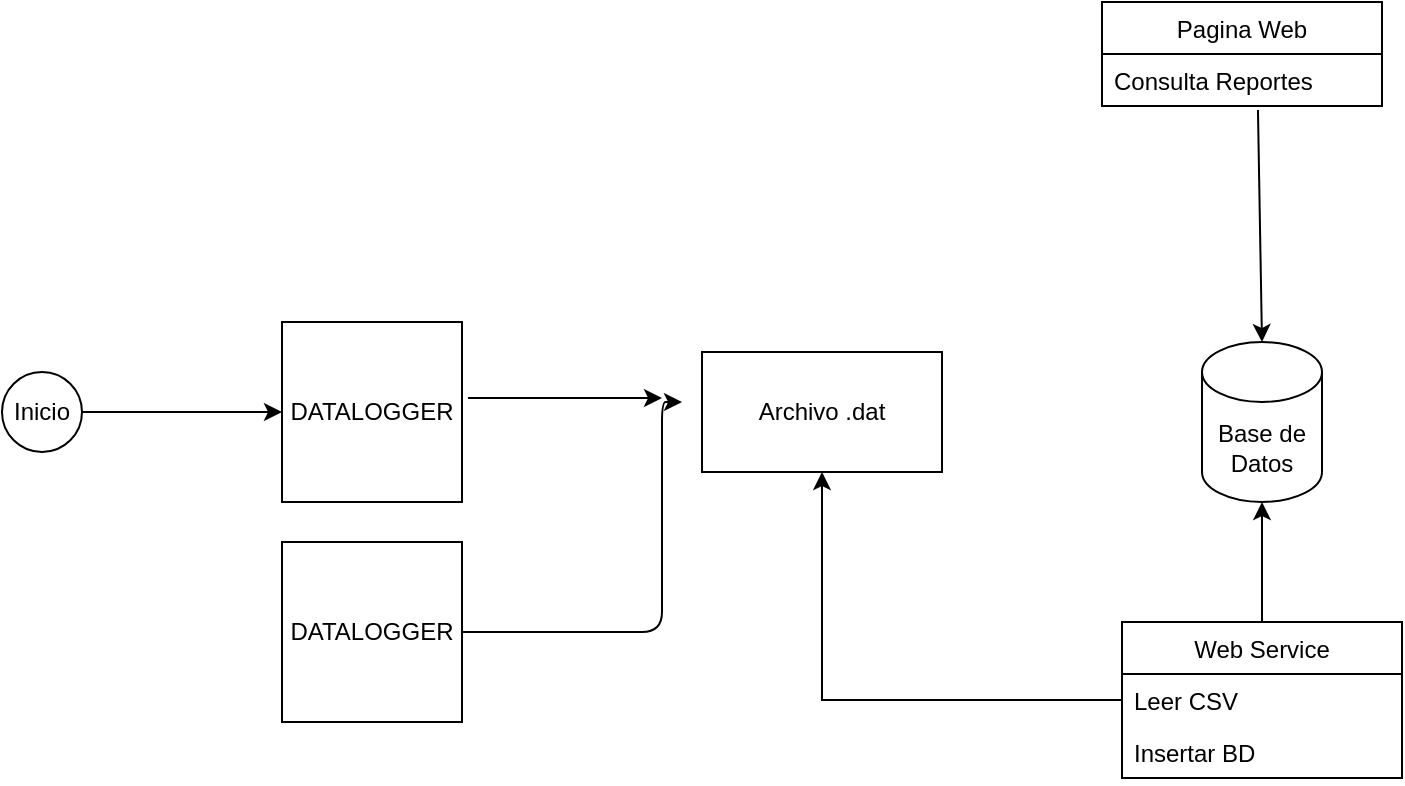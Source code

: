 <mxfile version="15.3.0" type="github">
  <diagram id="rG8GQleSzizUVMCqJZ-P" name="Page-1">
    <mxGraphModel dx="868" dy="393" grid="1" gridSize="10" guides="1" tooltips="1" connect="1" arrows="1" fold="1" page="1" pageScale="1" pageWidth="827" pageHeight="1169" math="0" shadow="0">
      <root>
        <mxCell id="0" />
        <mxCell id="1" parent="0" />
        <mxCell id="Tfle5zRUVsKQlPc0uU2D-1" value="Base de Datos" style="shape=cylinder3;whiteSpace=wrap;html=1;boundedLbl=1;backgroundOutline=1;size=15;" vertex="1" parent="1">
          <mxGeometry x="630" y="170" width="60" height="80" as="geometry" />
        </mxCell>
        <mxCell id="Tfle5zRUVsKQlPc0uU2D-2" value="Inicio" style="ellipse;whiteSpace=wrap;html=1;aspect=fixed;" vertex="1" parent="1">
          <mxGeometry x="30" y="185" width="40" height="40" as="geometry" />
        </mxCell>
        <mxCell id="Tfle5zRUVsKQlPc0uU2D-4" value="DATALOGGER" style="whiteSpace=wrap;html=1;aspect=fixed;" vertex="1" parent="1">
          <mxGeometry x="170" y="160" width="90" height="90" as="geometry" />
        </mxCell>
        <mxCell id="Tfle5zRUVsKQlPc0uU2D-5" value="Pagina Web" style="swimlane;fontStyle=0;childLayout=stackLayout;horizontal=1;startSize=26;horizontalStack=0;resizeParent=1;resizeParentMax=0;resizeLast=0;collapsible=1;marginBottom=0;" vertex="1" parent="1">
          <mxGeometry x="580" width="140" height="52" as="geometry" />
        </mxCell>
        <mxCell id="Tfle5zRUVsKQlPc0uU2D-6" value="Consulta Reportes" style="text;strokeColor=none;fillColor=none;align=left;verticalAlign=top;spacingLeft=4;spacingRight=4;overflow=hidden;rotatable=0;points=[[0,0.5],[1,0.5]];portConstraint=eastwest;" vertex="1" parent="Tfle5zRUVsKQlPc0uU2D-5">
          <mxGeometry y="26" width="140" height="26" as="geometry" />
        </mxCell>
        <mxCell id="Tfle5zRUVsKQlPc0uU2D-9" value="" style="endArrow=classic;html=1;exitX=0.557;exitY=1.077;exitDx=0;exitDy=0;exitPerimeter=0;entryX=0.5;entryY=0;entryDx=0;entryDy=0;entryPerimeter=0;" edge="1" parent="1" source="Tfle5zRUVsKQlPc0uU2D-6" target="Tfle5zRUVsKQlPc0uU2D-1">
          <mxGeometry width="50" height="50" relative="1" as="geometry">
            <mxPoint x="390" y="250" as="sourcePoint" />
            <mxPoint x="560" y="170" as="targetPoint" />
          </mxGeometry>
        </mxCell>
        <mxCell id="Tfle5zRUVsKQlPc0uU2D-10" value="" style="endArrow=classic;html=1;exitX=1.033;exitY=0.422;exitDx=0;exitDy=0;exitPerimeter=0;" edge="1" parent="1" source="Tfle5zRUVsKQlPc0uU2D-4">
          <mxGeometry width="50" height="50" relative="1" as="geometry">
            <mxPoint x="390" y="250" as="sourcePoint" />
            <mxPoint x="360" y="198" as="targetPoint" />
          </mxGeometry>
        </mxCell>
        <mxCell id="Tfle5zRUVsKQlPc0uU2D-11" value="DATALOGGER" style="whiteSpace=wrap;html=1;aspect=fixed;" vertex="1" parent="1">
          <mxGeometry x="170" y="270" width="90" height="90" as="geometry" />
        </mxCell>
        <mxCell id="Tfle5zRUVsKQlPc0uU2D-12" value="" style="endArrow=classic;html=1;exitX=1;exitY=0.5;exitDx=0;exitDy=0;" edge="1" parent="1" source="Tfle5zRUVsKQlPc0uU2D-11">
          <mxGeometry width="50" height="50" relative="1" as="geometry">
            <mxPoint x="272.97" y="207.98" as="sourcePoint" />
            <mxPoint x="370" y="200" as="targetPoint" />
            <Array as="points">
              <mxPoint x="360" y="315" />
              <mxPoint x="360" y="200" />
            </Array>
          </mxGeometry>
        </mxCell>
        <mxCell id="Tfle5zRUVsKQlPc0uU2D-14" value="" style="endArrow=classic;html=1;entryX=0;entryY=0.5;entryDx=0;entryDy=0;" edge="1" parent="1" source="Tfle5zRUVsKQlPc0uU2D-2" target="Tfle5zRUVsKQlPc0uU2D-4">
          <mxGeometry width="50" height="50" relative="1" as="geometry">
            <mxPoint x="390" y="250" as="sourcePoint" />
            <mxPoint x="440" y="200" as="targetPoint" />
          </mxGeometry>
        </mxCell>
        <mxCell id="Tfle5zRUVsKQlPc0uU2D-24" style="edgeStyle=orthogonalEdgeStyle;rounded=0;orthogonalLoop=1;jettySize=auto;html=1;entryX=0.5;entryY=1;entryDx=0;entryDy=0;" edge="1" parent="1" source="Tfle5zRUVsKQlPc0uU2D-17" target="Tfle5zRUVsKQlPc0uU2D-22">
          <mxGeometry relative="1" as="geometry" />
        </mxCell>
        <mxCell id="Tfle5zRUVsKQlPc0uU2D-17" value="Web Service" style="swimlane;fontStyle=0;childLayout=stackLayout;horizontal=1;startSize=26;horizontalStack=0;resizeParent=1;resizeParentMax=0;resizeLast=0;collapsible=1;marginBottom=0;" vertex="1" parent="1">
          <mxGeometry x="590" y="310" width="140" height="78" as="geometry" />
        </mxCell>
        <mxCell id="Tfle5zRUVsKQlPc0uU2D-18" value="Leer CSV" style="text;strokeColor=none;fillColor=none;align=left;verticalAlign=top;spacingLeft=4;spacingRight=4;overflow=hidden;rotatable=0;points=[[0,0.5],[1,0.5]];portConstraint=eastwest;" vertex="1" parent="Tfle5zRUVsKQlPc0uU2D-17">
          <mxGeometry y="26" width="140" height="26" as="geometry" />
        </mxCell>
        <mxCell id="Tfle5zRUVsKQlPc0uU2D-19" value="Insertar BD" style="text;strokeColor=none;fillColor=none;align=left;verticalAlign=top;spacingLeft=4;spacingRight=4;overflow=hidden;rotatable=0;points=[[0,0.5],[1,0.5]];portConstraint=eastwest;" vertex="1" parent="Tfle5zRUVsKQlPc0uU2D-17">
          <mxGeometry y="52" width="140" height="26" as="geometry" />
        </mxCell>
        <mxCell id="Tfle5zRUVsKQlPc0uU2D-21" value="" style="endArrow=classic;html=1;entryX=0.5;entryY=1;entryDx=0;entryDy=0;entryPerimeter=0;exitX=0.5;exitY=0;exitDx=0;exitDy=0;" edge="1" parent="1" source="Tfle5zRUVsKQlPc0uU2D-17" target="Tfle5zRUVsKQlPc0uU2D-1">
          <mxGeometry width="50" height="50" relative="1" as="geometry">
            <mxPoint x="390" y="250" as="sourcePoint" />
            <mxPoint x="440" y="200" as="targetPoint" />
          </mxGeometry>
        </mxCell>
        <mxCell id="Tfle5zRUVsKQlPc0uU2D-22" value="Archivo .dat" style="rounded=0;whiteSpace=wrap;html=1;" vertex="1" parent="1">
          <mxGeometry x="380" y="175" width="120" height="60" as="geometry" />
        </mxCell>
      </root>
    </mxGraphModel>
  </diagram>
</mxfile>
